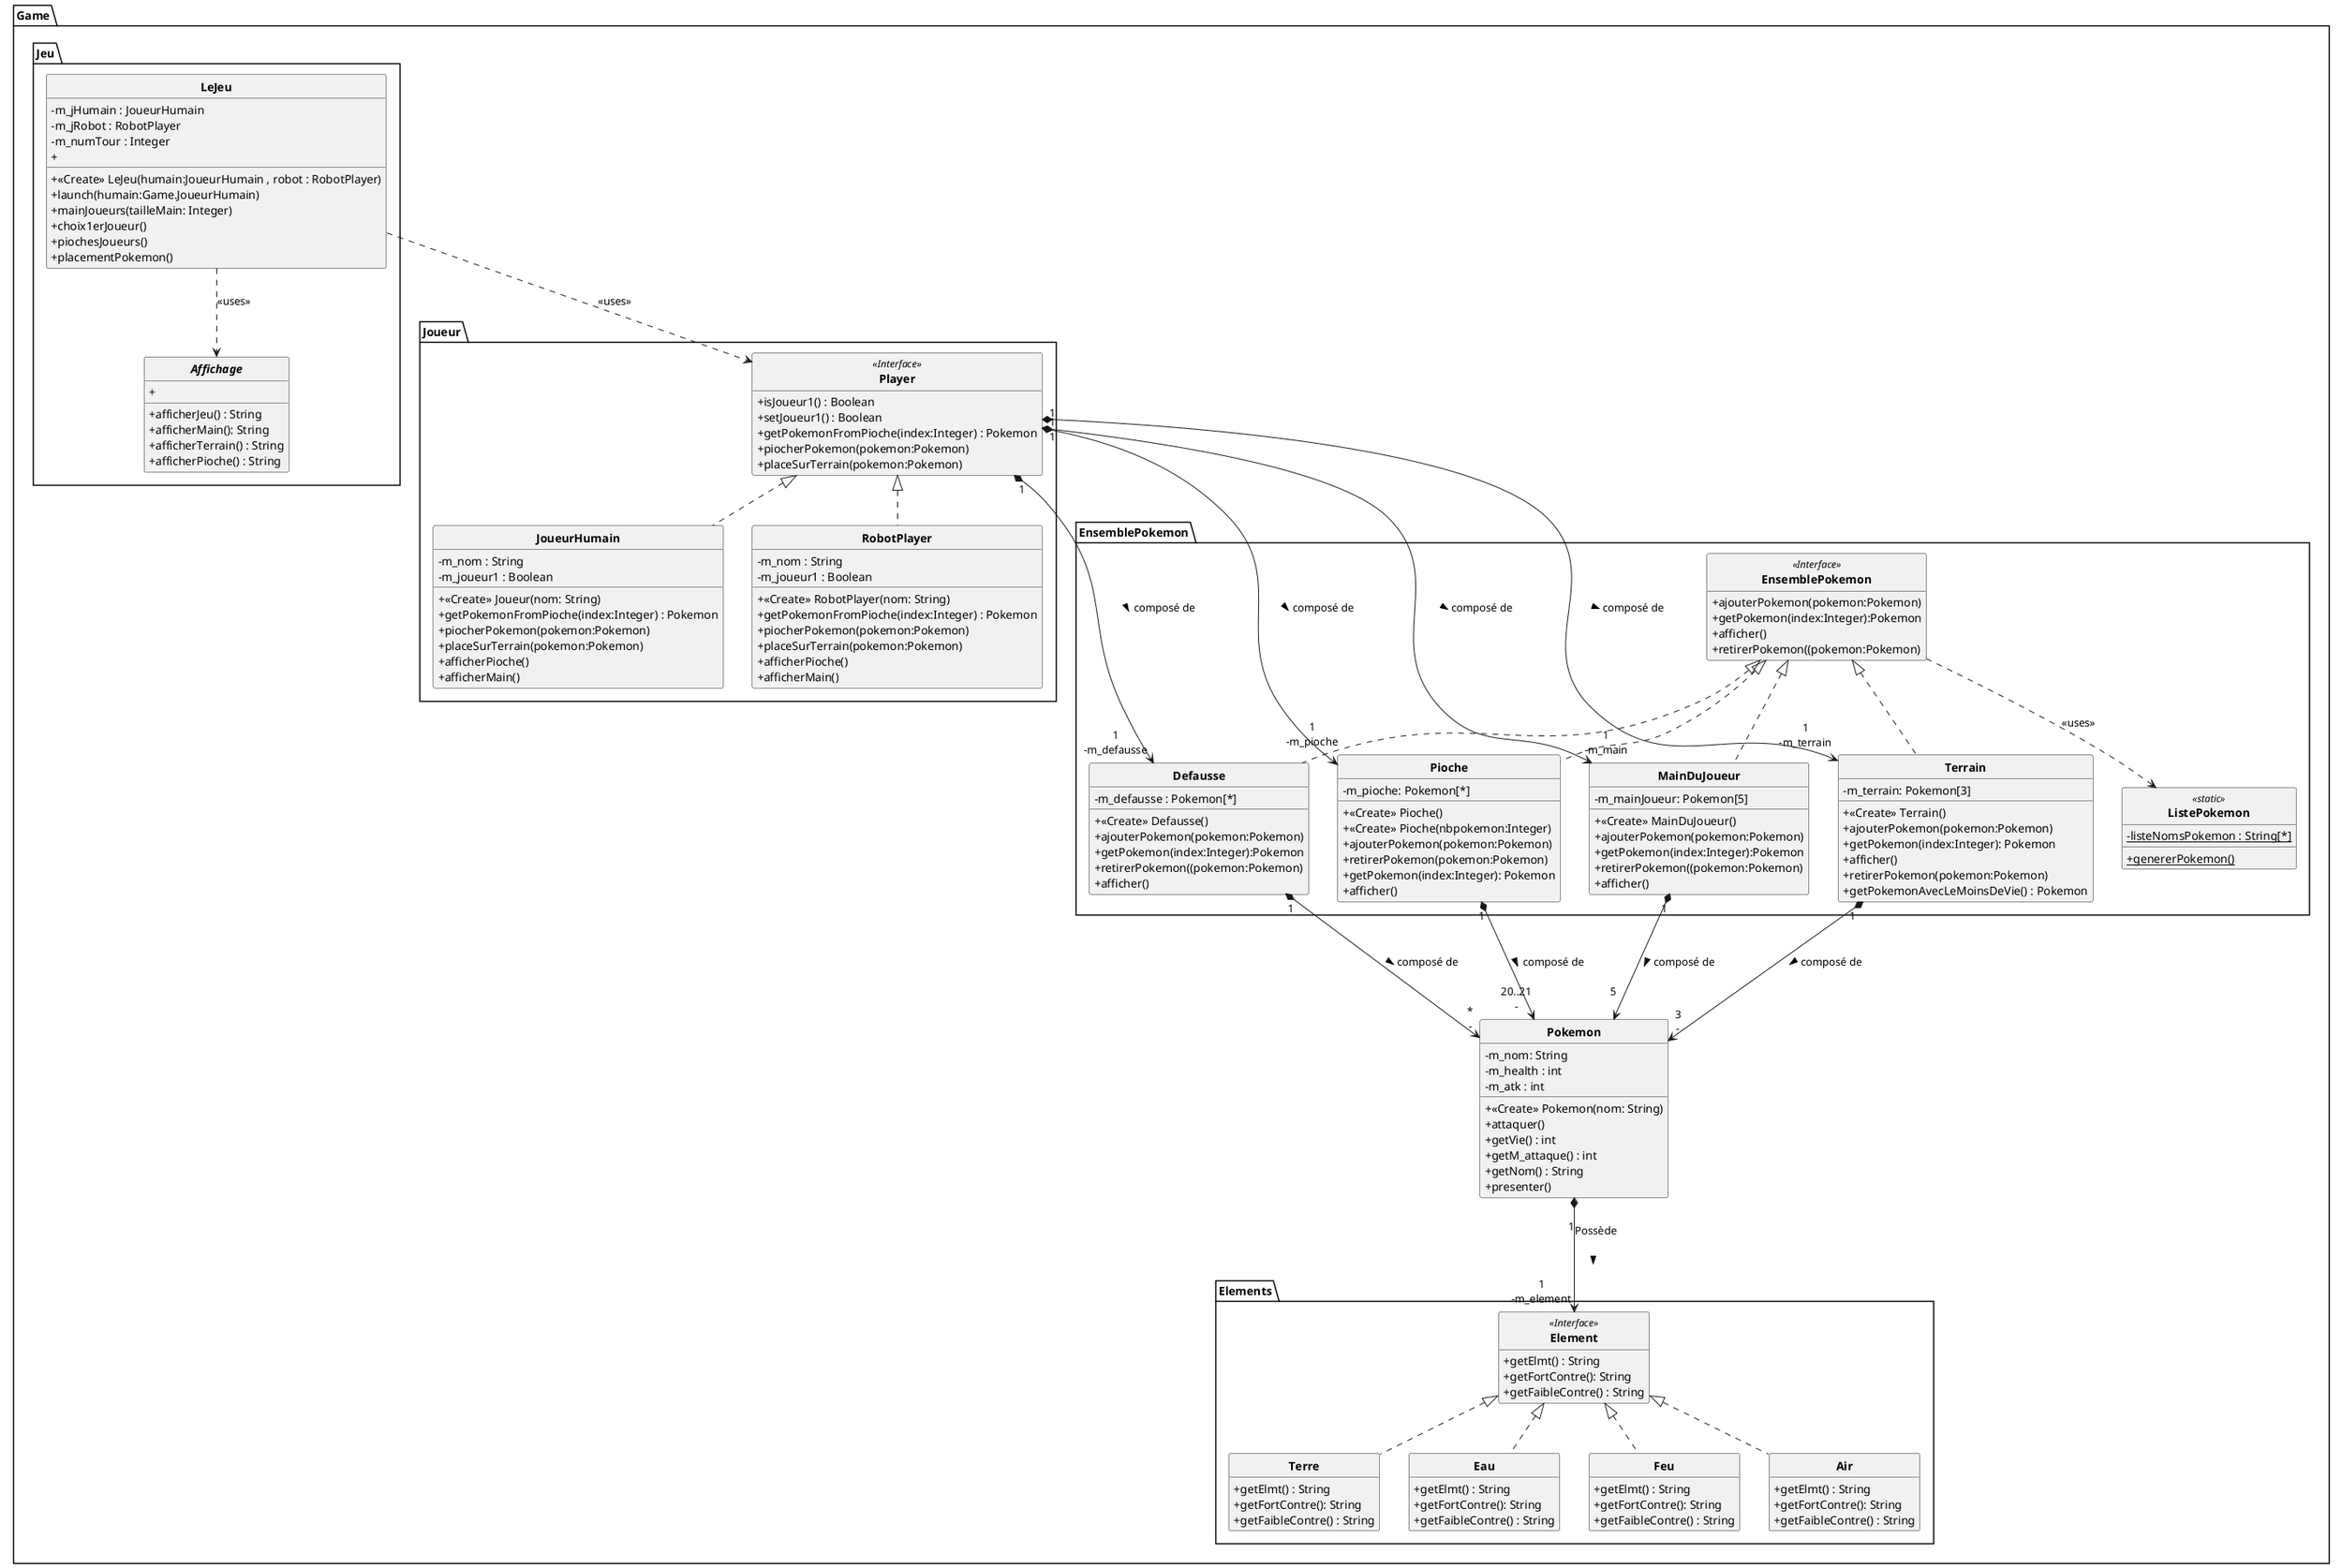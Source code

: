 @startuml
'https://plantuml.com/class-diagram
skinparam classAttributeIconSize 0
skinparam classFontStyle Bold
skinparam style strictuml
hide empty members


package Game
{
    package Elements
    {

        class Element <<Interface>>
            {
                + getElmt() : String
                + getFortContre(): String
                + getFaibleContre() : String
            }

        class Terre implements Element
            {
                + getElmt() : String
                + getFortContre(): String
                + getFaibleContre() : String
            }

        class Eau implements Element
            {
                + getElmt() : String
                + getFortContre(): String
                + getFaibleContre() : String
            }

        class Feu implements Element
            {
                + getElmt() : String
                + getFortContre(): String
                + getFaibleContre() : String
            }

        class Air implements Element
            {
                + getElmt() : String
                + getFortContre(): String
                + getFaibleContre() : String
            }
    }

    package EnsemblePokemon
    {
        class EnsemblePokemon <<Interface>>
                        {
                            + ajouterPokemon(pokemon:Pokemon)
                            + getPokemon(index:Integer):Pokemon
                            + afficher()
                            + retirerPokemon((pokemon:Pokemon)
                        }
        class  ListePokemon <<static>>
        {
            - {static} listeNomsPokemon : String[*]
            + {static} genererPokemon()

        }
        class Defausse implements EnsemblePokemon
            {
                - m_defausse : Pokemon[*]
                + <<Create>> Defausse()
                + ajouterPokemon(pokemon:Pokemon)
                + getPokemon(index:Integer):Pokemon
                + retirerPokemon((pokemon:Pokemon)
                + afficher()
            }

        class MainDuJoueur implements EnsemblePokemon
            {
                - m_mainJoueur: Pokemon[5]
                + <<Create>> MainDuJoueur()
                + ajouterPokemon(pokemon:Pokemon)
                + getPokemon(index:Integer):Pokemon
                + retirerPokemon((pokemon:Pokemon)
                + afficher()
            }

        class Terrain implements EnsemblePokemon
            {
                - m_terrain: Pokemon[3]
                + <<Create>> Terrain()
                + ajouterPokemon(pokemon:Pokemon)
                + getPokemon(index:Integer): Pokemon
                + afficher()
                + retirerPokemon(pokemon:Pokemon)
                + getPokemonAvecLeMoinsDeVie() : Pokemon
            }

        class Pioche implements EnsemblePokemon
            {
                - m_pioche: Pokemon[*]
                + <<Create>> Pioche()
                + <<Create>> Pioche(nbpokemon:Integer)
                + ajouterPokemon(pokemon:Pokemon)
                + retirerPokemon(pokemon:Pokemon)
                + getPokemon(index:Integer): Pokemon
                + afficher()
            }
    }

    package Joueur
    {
        class Player <<Interface>>
                                {
                                    + isJoueur1() : Boolean
                                    + setJoueur1() : Boolean
                                    + getPokemonFromPioche(index:Integer) : Pokemon
                                    + piocherPokemon(pokemon:Pokemon)
                                    + placeSurTerrain(pokemon:Pokemon)
                                }
        class JoueurHumain implements Player
                    {
                        - m_nom : String
                        - m_joueur1 : Boolean
                        + <<Create>> Joueur(nom: String)
                        + getPokemonFromPioche(index:Integer) : Pokemon
                        + piocherPokemon(pokemon:Pokemon)
                        + placeSurTerrain(pokemon:Pokemon)
                        + afficherPioche()
                        + afficherMain()
                    }
        class RobotPlayer implements Player
                            {
                                - m_nom : String
                                - m_joueur1 : Boolean
                                + <<Create>> RobotPlayer(nom: String)
                                + getPokemonFromPioche(index:Integer) : Pokemon
                                + piocherPokemon(pokemon:Pokemon)
                                + placeSurTerrain(pokemon:Pokemon)
                                + afficherPioche()
                                + afficherMain()
                            }
    }

    class Pokemon
    {
        - m_nom: String
        - m_health : int
        - m_atk : int
        + <<Create>> Pokemon(nom: String)
        + attaquer()
        + getVie() : int
        + getM_attaque() : int
        + getNom() : String
        + presenter()
    }

    package Jeu
    {
        class LeJeu
        {
            - m_jHumain : JoueurHumain
            - m_jRobot : RobotPlayer
            - m_numTour : Integer
            + <<Create>> LeJeu(humain:JoueurHumain , robot : RobotPlayer)
            + launch(humain:Game.JoueurHumain)
            + mainJoueurs(tailleMain: Integer)
            + choix1erJoueur()
            + piochesJoueurs()
            + placementPokemon()
            +

        }
        abstract Affichage
        {
            + afficherJeu() : String
            + afficherMain(): String
            + afficherTerrain() : String
            + afficherPioche() : String
            +
        }
    }

}


Pioche "1" *---> "20..21\n-" Pokemon : composé de \t\t >
MainDuJoueur "1" *---> "5\n" Pokemon : composé de \t\t >
Terrain "1" *---> "3\n-" Pokemon : composé de \t\t >
Defausse "1" *---> "*\n-" Pokemon : composé de \t\t >

Player "1" *---> "1\n-m_terrain" Terrain : composé de \t\t >
Player "1" *---> "1\n-m_pioche" Pioche : composé de \t\t >
Player "1" *---> "1\n-m_main" MainDuJoueur : composé de \t\t >
Player "1" *---> "1\n-m_defausse" Defausse : composé de \t\t >
Pokemon "\n 1" *--> "1\n-m_element" Element : Possède\n\n >

Game.EnsemblePokemon.EnsemblePokemon ..> ListePokemon : <<uses>>
LeJeu ..> Player : <<uses>>
LeJeu ..> Affichage : <<uses>>



@enduml
